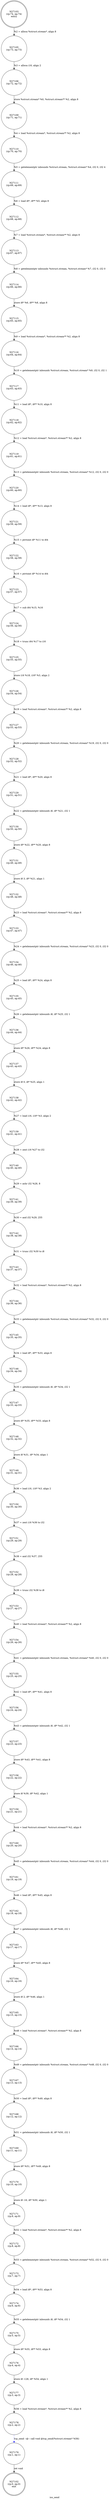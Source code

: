 digraph iso_send {
label="iso_send"
27102 [label="N27102\n(rp:0, ep:0)\nexit", shape="doublecircle"]
27103 [label="N27103\n(rp:74, ep:74)\nentry", shape="doublecircle"]
27103 -> 27105 [label="%2 = alloca %struct.stream*, align 8"]
27105 [label="N27105\n(rp:73, ep:73)", shape="circle"]
27105 -> 27106 [label="%3 = alloca i16, align 2"]
27106 [label="N27106\n(rp:72, ep:72)", shape="circle"]
27106 -> 27109 [label="store %struct.stream* %0, %struct.stream** %2, align 8"]
27109 [label="N27109\n(rp:71, ep:71)", shape="circle"]
27109 -> 27110 [label="%4 = load %struct.stream*, %struct.stream** %2, align 8"]
27110 [label="N27110\n(rp:70, ep:70)", shape="circle"]
27110 -> 27111 [label="%5 = getelementptr inbounds %struct.stream, %struct.stream* %4, i32 0, i32 4"]
27111 [label="N27111\n(rp:69, ep:69)", shape="circle"]
27111 -> 27112 [label="%6 = load i8*, i8** %5, align 8"]
27112 [label="N27112\n(rp:68, ep:68)", shape="circle"]
27112 -> 27113 [label="%7 = load %struct.stream*, %struct.stream** %2, align 8"]
27113 [label="N27113\n(rp:67, ep:67)", shape="circle"]
27113 -> 27114 [label="%8 = getelementptr inbounds %struct.stream, %struct.stream* %7, i32 0, i32 0"]
27114 [label="N27114\n(rp:66, ep:66)", shape="circle"]
27114 -> 27115 [label="store i8* %6, i8** %8, align 8"]
27115 [label="N27115\n(rp:65, ep:65)", shape="circle"]
27115 -> 27116 [label="%9 = load %struct.stream*, %struct.stream** %2, align 8"]
27116 [label="N27116\n(rp:64, ep:64)", shape="circle"]
27116 -> 27117 [label="%10 = getelementptr inbounds %struct.stream, %struct.stream* %9, i32 0, i32 1"]
27117 [label="N27117\n(rp:63, ep:63)", shape="circle"]
27117 -> 27118 [label="%11 = load i8*, i8** %10, align 8"]
27118 [label="N27118\n(rp:62, ep:62)", shape="circle"]
27118 -> 27119 [label="%12 = load %struct.stream*, %struct.stream** %2, align 8"]
27119 [label="N27119\n(rp:61, ep:61)", shape="circle"]
27119 -> 27120 [label="%13 = getelementptr inbounds %struct.stream, %struct.stream* %12, i32 0, i32 0"]
27120 [label="N27120\n(rp:60, ep:60)", shape="circle"]
27120 -> 27121 [label="%14 = load i8*, i8** %13, align 8"]
27121 [label="N27121\n(rp:59, ep:59)", shape="circle"]
27121 -> 27122 [label="%15 = ptrtoint i8* %11 to i64"]
27122 [label="N27122\n(rp:58, ep:58)", shape="circle"]
27122 -> 27123 [label="%16 = ptrtoint i8* %14 to i64"]
27123 [label="N27123\n(rp:57, ep:57)", shape="circle"]
27123 -> 27124 [label="%17 = sub i64 %15, %16"]
27124 [label="N27124\n(rp:56, ep:56)", shape="circle"]
27124 -> 27125 [label="%18 = trunc i64 %17 to i16"]
27125 [label="N27125\n(rp:55, ep:55)", shape="circle"]
27125 -> 27126 [label="store i16 %18, i16* %3, align 2"]
27126 [label="N27126\n(rp:54, ep:54)", shape="circle"]
27126 -> 27127 [label="%19 = load %struct.stream*, %struct.stream** %2, align 8"]
27127 [label="N27127\n(rp:53, ep:53)", shape="circle"]
27127 -> 27128 [label="%20 = getelementptr inbounds %struct.stream, %struct.stream* %19, i32 0, i32 0"]
27128 [label="N27128\n(rp:52, ep:52)", shape="circle"]
27128 -> 27129 [label="%21 = load i8*, i8** %20, align 8"]
27129 [label="N27129\n(rp:51, ep:51)", shape="circle"]
27129 -> 27130 [label="%22 = getelementptr inbounds i8, i8* %21, i32 1"]
27130 [label="N27130\n(rp:50, ep:50)", shape="circle"]
27130 -> 27131 [label="store i8* %22, i8** %20, align 8"]
27131 [label="N27131\n(rp:49, ep:49)", shape="circle"]
27131 -> 27132 [label="store i8 3, i8* %21, align 1"]
27132 [label="N27132\n(rp:48, ep:48)", shape="circle"]
27132 -> 27133 [label="%23 = load %struct.stream*, %struct.stream** %2, align 8"]
27133 [label="N27133\n(rp:47, ep:47)", shape="circle"]
27133 -> 27134 [label="%24 = getelementptr inbounds %struct.stream, %struct.stream* %23, i32 0, i32 0"]
27134 [label="N27134\n(rp:46, ep:46)", shape="circle"]
27134 -> 27135 [label="%25 = load i8*, i8** %24, align 8"]
27135 [label="N27135\n(rp:45, ep:45)", shape="circle"]
27135 -> 27136 [label="%26 = getelementptr inbounds i8, i8* %25, i32 1"]
27136 [label="N27136\n(rp:44, ep:44)", shape="circle"]
27136 -> 27137 [label="store i8* %26, i8** %24, align 8"]
27137 [label="N27137\n(rp:43, ep:43)", shape="circle"]
27137 -> 27138 [label="store i8 0, i8* %25, align 1"]
27138 [label="N27138\n(rp:42, ep:42)", shape="circle"]
27138 -> 27139 [label="%27 = load i16, i16* %3, align 2"]
27139 [label="N27139\n(rp:41, ep:41)", shape="circle"]
27139 -> 27140 [label="%28 = zext i16 %27 to i32"]
27140 [label="N27140\n(rp:40, ep:40)", shape="circle"]
27140 -> 27141 [label="%29 = ashr i32 %28, 8"]
27141 [label="N27141\n(rp:39, ep:39)", shape="circle"]
27141 -> 27142 [label="%30 = and i32 %29, 255"]
27142 [label="N27142\n(rp:38, ep:38)", shape="circle"]
27142 -> 27143 [label="%31 = trunc i32 %30 to i8"]
27143 [label="N27143\n(rp:37, ep:37)", shape="circle"]
27143 -> 27144 [label="%32 = load %struct.stream*, %struct.stream** %2, align 8"]
27144 [label="N27144\n(rp:36, ep:36)", shape="circle"]
27144 -> 27145 [label="%33 = getelementptr inbounds %struct.stream, %struct.stream* %32, i32 0, i32 0"]
27145 [label="N27145\n(rp:35, ep:35)", shape="circle"]
27145 -> 27146 [label="%34 = load i8*, i8** %33, align 8"]
27146 [label="N27146\n(rp:34, ep:34)", shape="circle"]
27146 -> 27147 [label="%35 = getelementptr inbounds i8, i8* %34, i32 1"]
27147 [label="N27147\n(rp:33, ep:33)", shape="circle"]
27147 -> 27148 [label="store i8* %35, i8** %33, align 8"]
27148 [label="N27148\n(rp:32, ep:32)", shape="circle"]
27148 -> 27149 [label="store i8 %31, i8* %34, align 1"]
27149 [label="N27149\n(rp:31, ep:31)", shape="circle"]
27149 -> 27150 [label="%36 = load i16, i16* %3, align 2"]
27150 [label="N27150\n(rp:30, ep:30)", shape="circle"]
27150 -> 27151 [label="%37 = zext i16 %36 to i32"]
27151 [label="N27151\n(rp:29, ep:29)", shape="circle"]
27151 -> 27152 [label="%38 = and i32 %37, 255"]
27152 [label="N27152\n(rp:28, ep:28)", shape="circle"]
27152 -> 27153 [label="%39 = trunc i32 %38 to i8"]
27153 [label="N27153\n(rp:27, ep:27)", shape="circle"]
27153 -> 27154 [label="%40 = load %struct.stream*, %struct.stream** %2, align 8"]
27154 [label="N27154\n(rp:26, ep:26)", shape="circle"]
27154 -> 27155 [label="%41 = getelementptr inbounds %struct.stream, %struct.stream* %40, i32 0, i32 0"]
27155 [label="N27155\n(rp:25, ep:25)", shape="circle"]
27155 -> 27156 [label="%42 = load i8*, i8** %41, align 8"]
27156 [label="N27156\n(rp:24, ep:24)", shape="circle"]
27156 -> 27157 [label="%43 = getelementptr inbounds i8, i8* %42, i32 1"]
27157 [label="N27157\n(rp:23, ep:23)", shape="circle"]
27157 -> 27158 [label="store i8* %43, i8** %41, align 8"]
27158 [label="N27158\n(rp:22, ep:22)", shape="circle"]
27158 -> 27159 [label="store i8 %39, i8* %42, align 1"]
27159 [label="N27159\n(rp:21, ep:21)", shape="circle"]
27159 -> 27160 [label="%44 = load %struct.stream*, %struct.stream** %2, align 8"]
27160 [label="N27160\n(rp:20, ep:20)", shape="circle"]
27160 -> 27161 [label="%45 = getelementptr inbounds %struct.stream, %struct.stream* %44, i32 0, i32 0"]
27161 [label="N27161\n(rp:19, ep:19)", shape="circle"]
27161 -> 27162 [label="%46 = load i8*, i8** %45, align 8"]
27162 [label="N27162\n(rp:18, ep:18)", shape="circle"]
27162 -> 27163 [label="%47 = getelementptr inbounds i8, i8* %46, i32 1"]
27163 [label="N27163\n(rp:17, ep:17)", shape="circle"]
27163 -> 27164 [label="store i8* %47, i8** %45, align 8"]
27164 [label="N27164\n(rp:16, ep:16)", shape="circle"]
27164 -> 27165 [label="store i8 2, i8* %46, align 1"]
27165 [label="N27165\n(rp:15, ep:15)", shape="circle"]
27165 -> 27166 [label="%48 = load %struct.stream*, %struct.stream** %2, align 8"]
27166 [label="N27166\n(rp:14, ep:14)", shape="circle"]
27166 -> 27167 [label="%49 = getelementptr inbounds %struct.stream, %struct.stream* %48, i32 0, i32 0"]
27167 [label="N27167\n(rp:13, ep:13)", shape="circle"]
27167 -> 27168 [label="%50 = load i8*, i8** %49, align 8"]
27168 [label="N27168\n(rp:12, ep:12)", shape="circle"]
27168 -> 27169 [label="%51 = getelementptr inbounds i8, i8* %50, i32 1"]
27169 [label="N27169\n(rp:11, ep:11)", shape="circle"]
27169 -> 27170 [label="store i8* %51, i8** %49, align 8"]
27170 [label="N27170\n(rp:10, ep:10)", shape="circle"]
27170 -> 27171 [label="store i8 -16, i8* %50, align 1"]
27171 [label="N27171\n(rp:9, ep:9)", shape="circle"]
27171 -> 27172 [label="%52 = load %struct.stream*, %struct.stream** %2, align 8"]
27172 [label="N27172\n(rp:8, ep:8)", shape="circle"]
27172 -> 27173 [label="%53 = getelementptr inbounds %struct.stream, %struct.stream* %52, i32 0, i32 0"]
27173 [label="N27173\n(rp:7, ep:7)", shape="circle"]
27173 -> 27174 [label="%54 = load i8*, i8** %53, align 8"]
27174 [label="N27174\n(rp:6, ep:6)", shape="circle"]
27174 -> 27175 [label="%55 = getelementptr inbounds i8, i8* %54, i32 1"]
27175 [label="N27175\n(rp:5, ep:5)", shape="circle"]
27175 -> 27176 [label="store i8* %55, i8** %53, align 8"]
27176 [label="N27176\n(rp:4, ep:4)", shape="circle"]
27176 -> 27177 [label="store i8 -128, i8* %54, align 1"]
27177 [label="N27177\n(rp:3, ep:3)", shape="circle"]
27177 -> 27178 [label="%56 = load %struct.stream*, %struct.stream** %2, align 8"]
27178 [label="N27178\n(rp:2, ep:2)", shape="circle"]
27178 -> 27179 [label="tcp_send --@-- call void @tcp_send(%struct.stream* %56)", style="dashed", color="blue"]
27179 [label="N27179\n(rp:1, ep:1)", shape="circle"]
27179 -> 27102 [label="ret void"]
}
